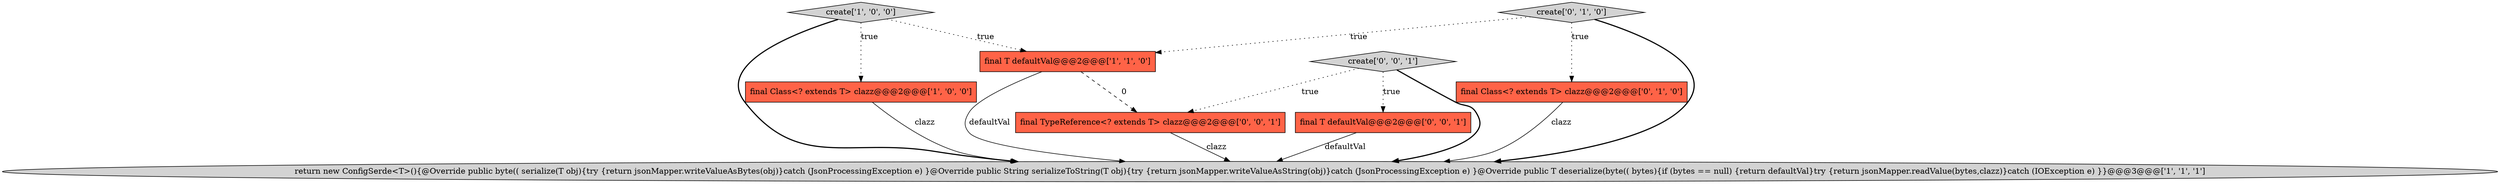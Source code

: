 digraph {
6 [style = filled, label = "final T defaultVal@@@2@@@['0', '0', '1']", fillcolor = tomato, shape = box image = "AAA0AAABBB3BBB"];
0 [style = filled, label = "create['1', '0', '0']", fillcolor = lightgray, shape = diamond image = "AAA0AAABBB1BBB"];
8 [style = filled, label = "final TypeReference<? extends T> clazz@@@2@@@['0', '0', '1']", fillcolor = tomato, shape = box image = "AAA0AAABBB3BBB"];
7 [style = filled, label = "create['0', '0', '1']", fillcolor = lightgray, shape = diamond image = "AAA0AAABBB3BBB"];
5 [style = filled, label = "final Class<? extends T> clazz@@@2@@@['0', '1', '0']", fillcolor = tomato, shape = box image = "AAA0AAABBB2BBB"];
4 [style = filled, label = "create['0', '1', '0']", fillcolor = lightgray, shape = diamond image = "AAA0AAABBB2BBB"];
3 [style = filled, label = "return new ConfigSerde<T>(){@Override public byte(( serialize(T obj){try {return jsonMapper.writeValueAsBytes(obj)}catch (JsonProcessingException e) }@Override public String serializeToString(T obj){try {return jsonMapper.writeValueAsString(obj)}catch (JsonProcessingException e) }@Override public T deserialize(byte(( bytes){if (bytes == null) {return defaultVal}try {return jsonMapper.readValue(bytes,clazz)}catch (IOException e) }}@@@3@@@['1', '1', '1']", fillcolor = lightgray, shape = ellipse image = "AAA0AAABBB1BBB"];
1 [style = filled, label = "final Class<? extends T> clazz@@@2@@@['1', '0', '0']", fillcolor = tomato, shape = box image = "AAA0AAABBB1BBB"];
2 [style = filled, label = "final T defaultVal@@@2@@@['1', '1', '0']", fillcolor = tomato, shape = box image = "AAA0AAABBB1BBB"];
0->2 [style = dotted, label="true"];
4->5 [style = dotted, label="true"];
2->3 [style = solid, label="defaultVal"];
2->8 [style = dashed, label="0"];
1->3 [style = solid, label="clazz"];
0->1 [style = dotted, label="true"];
5->3 [style = solid, label="clazz"];
0->3 [style = bold, label=""];
4->3 [style = bold, label=""];
6->3 [style = solid, label="defaultVal"];
7->3 [style = bold, label=""];
8->3 [style = solid, label="clazz"];
4->2 [style = dotted, label="true"];
7->8 [style = dotted, label="true"];
7->6 [style = dotted, label="true"];
}
